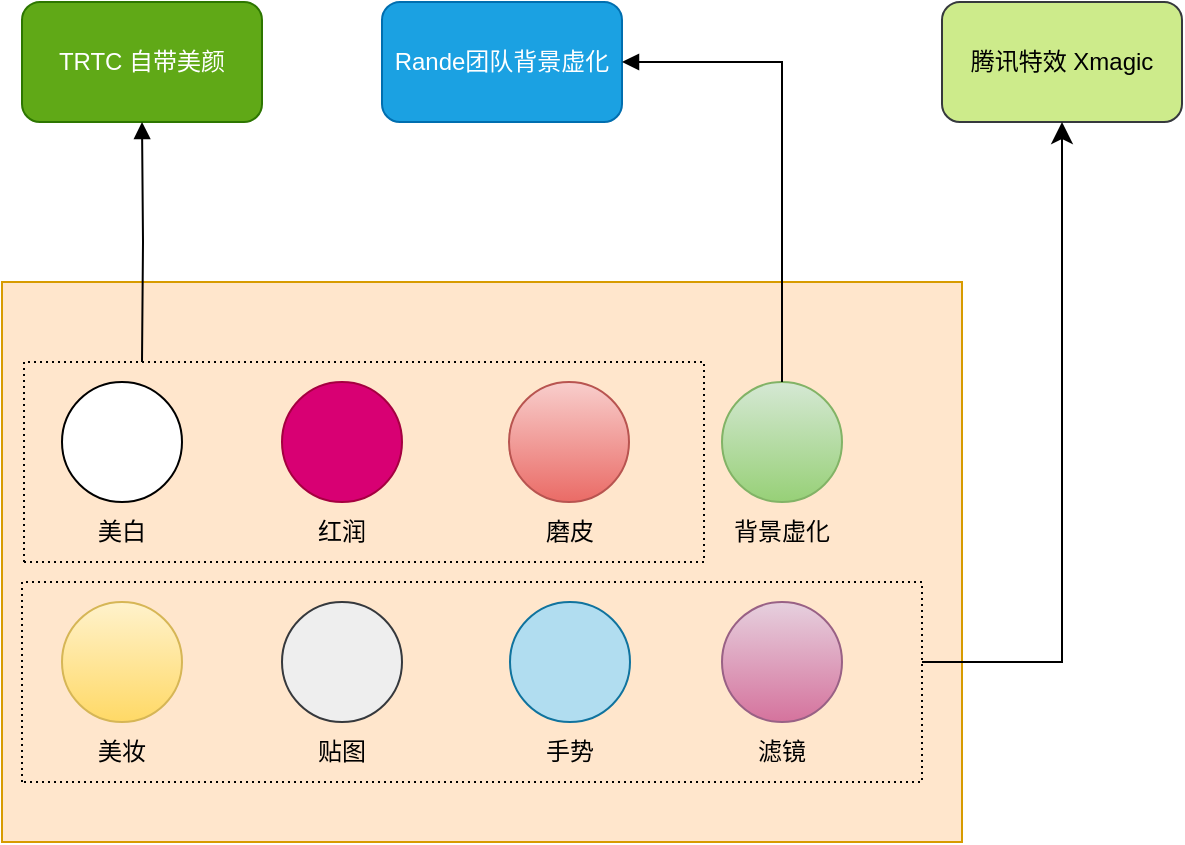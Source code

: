<mxfile version="22.1.11" type="github">
  <diagram name="第 1 页" id="NLF4BJmTsFg7JG5kzVSg">
    <mxGraphModel dx="2074" dy="1267" grid="1" gridSize="10" guides="1" tooltips="1" connect="1" arrows="1" fold="1" page="1" pageScale="1" pageWidth="827" pageHeight="1169" math="0" shadow="0">
      <root>
        <mxCell id="0" />
        <mxCell id="1" parent="0" />
        <mxCell id="nP2Zpq-_Xat4Pl3XBanM-1" value="" style="rounded=0;whiteSpace=wrap;html=1;fillColor=#ffe6cc;strokeColor=#d79b00;" vertex="1" parent="1">
          <mxGeometry x="80" y="230" width="480" height="280" as="geometry" />
        </mxCell>
        <mxCell id="nP2Zpq-_Xat4Pl3XBanM-2" value="" style="ellipse;whiteSpace=wrap;html=1;aspect=fixed;" vertex="1" parent="1">
          <mxGeometry x="110" y="280" width="60" height="60" as="geometry" />
        </mxCell>
        <mxCell id="nP2Zpq-_Xat4Pl3XBanM-4" value="" style="ellipse;whiteSpace=wrap;html=1;aspect=fixed;fillColor=#d80073;fontColor=#ffffff;strokeColor=#A50040;" vertex="1" parent="1">
          <mxGeometry x="220" y="280" width="60" height="60" as="geometry" />
        </mxCell>
        <mxCell id="nP2Zpq-_Xat4Pl3XBanM-5" value="" style="ellipse;whiteSpace=wrap;html=1;aspect=fixed;fillColor=#b1ddf0;strokeColor=#10739e;" vertex="1" parent="1">
          <mxGeometry x="334" y="390" width="60" height="60" as="geometry" />
        </mxCell>
        <mxCell id="nP2Zpq-_Xat4Pl3XBanM-6" value="" style="ellipse;whiteSpace=wrap;html=1;aspect=fixed;fillColor=#d5e8d4;gradientColor=#97d077;strokeColor=#82b366;" vertex="1" parent="1">
          <mxGeometry x="440" y="280" width="60" height="60" as="geometry" />
        </mxCell>
        <mxCell id="nP2Zpq-_Xat4Pl3XBanM-7" value="" style="ellipse;whiteSpace=wrap;html=1;aspect=fixed;fillColor=#fff2cc;gradientColor=#ffd966;strokeColor=#d6b656;" vertex="1" parent="1">
          <mxGeometry x="110" y="390" width="60" height="60" as="geometry" />
        </mxCell>
        <mxCell id="nP2Zpq-_Xat4Pl3XBanM-8" value="" style="ellipse;whiteSpace=wrap;html=1;aspect=fixed;fillColor=#eeeeee;strokeColor=#36393d;" vertex="1" parent="1">
          <mxGeometry x="220" y="390" width="60" height="60" as="geometry" />
        </mxCell>
        <mxCell id="nP2Zpq-_Xat4Pl3XBanM-9" value="" style="ellipse;whiteSpace=wrap;html=1;aspect=fixed;fillColor=#f8cecc;gradientColor=#ea6b66;strokeColor=#b85450;" vertex="1" parent="1">
          <mxGeometry x="333.5" y="280" width="60" height="60" as="geometry" />
        </mxCell>
        <mxCell id="nP2Zpq-_Xat4Pl3XBanM-10" value="" style="ellipse;whiteSpace=wrap;html=1;aspect=fixed;fillColor=#e6d0de;gradientColor=#d5739d;strokeColor=#996185;" vertex="1" parent="1">
          <mxGeometry x="440" y="390" width="60" height="60" as="geometry" />
        </mxCell>
        <mxCell id="nP2Zpq-_Xat4Pl3XBanM-12" value="TRTC 自带美颜" style="rounded=1;whiteSpace=wrap;html=1;fillColor=#60a917;fontColor=#ffffff;strokeColor=#2D7600;" vertex="1" parent="1">
          <mxGeometry x="90" y="90" width="120" height="60" as="geometry" />
        </mxCell>
        <mxCell id="nP2Zpq-_Xat4Pl3XBanM-13" value="Rande团队背景虚化" style="rounded=1;whiteSpace=wrap;html=1;fillColor=#1ba1e2;strokeColor=#006EAF;fontColor=#ffffff;" vertex="1" parent="1">
          <mxGeometry x="270" y="90" width="120" height="60" as="geometry" />
        </mxCell>
        <mxCell id="nP2Zpq-_Xat4Pl3XBanM-14" value="腾讯特效 Xmagic" style="rounded=1;whiteSpace=wrap;html=1;fillColor=#cdeb8b;strokeColor=#36393d;" vertex="1" parent="1">
          <mxGeometry x="550" y="90" width="120" height="60" as="geometry" />
        </mxCell>
        <mxCell id="nP2Zpq-_Xat4Pl3XBanM-17" value="" style="endArrow=none;html=1;rounded=0;dashed=1;dashPattern=1 2;" edge="1" parent="1">
          <mxGeometry relative="1" as="geometry">
            <mxPoint x="91" y="370" as="sourcePoint" />
            <mxPoint x="91" y="370" as="targetPoint" />
            <Array as="points">
              <mxPoint x="91" y="270" />
              <mxPoint x="431" y="270" />
              <mxPoint x="431" y="370" />
            </Array>
          </mxGeometry>
        </mxCell>
        <mxCell id="nP2Zpq-_Xat4Pl3XBanM-18" value="" style="resizable=0;html=1;whiteSpace=wrap;align=right;verticalAlign=bottom;" connectable="0" vertex="1" parent="nP2Zpq-_Xat4Pl3XBanM-17">
          <mxGeometry x="1" relative="1" as="geometry" />
        </mxCell>
        <mxCell id="nP2Zpq-_Xat4Pl3XBanM-21" value="" style="endArrow=none;html=1;rounded=0;dashed=1;dashPattern=1 2;" edge="1" parent="1">
          <mxGeometry relative="1" as="geometry">
            <mxPoint x="90" y="480" as="sourcePoint" />
            <mxPoint x="90" y="480" as="targetPoint" />
            <Array as="points">
              <mxPoint x="90" y="380" />
              <mxPoint x="540" y="380" />
              <mxPoint x="540" y="480" />
            </Array>
          </mxGeometry>
        </mxCell>
        <mxCell id="nP2Zpq-_Xat4Pl3XBanM-22" value="" style="resizable=0;html=1;whiteSpace=wrap;align=right;verticalAlign=bottom;" connectable="0" vertex="1" parent="nP2Zpq-_Xat4Pl3XBanM-21">
          <mxGeometry x="1" relative="1" as="geometry" />
        </mxCell>
        <mxCell id="nP2Zpq-_Xat4Pl3XBanM-23" value="" style="edgeStyle=segmentEdgeStyle;endArrow=classic;html=1;curved=0;rounded=0;endSize=8;startSize=8;" edge="1" parent="1">
          <mxGeometry width="50" height="50" relative="1" as="geometry">
            <mxPoint x="540" y="420" as="sourcePoint" />
            <mxPoint x="610" y="150" as="targetPoint" />
            <Array as="points">
              <mxPoint x="610" y="420" />
              <mxPoint x="610" y="230" />
            </Array>
          </mxGeometry>
        </mxCell>
        <mxCell id="nP2Zpq-_Xat4Pl3XBanM-24" value="" style="endArrow=block;endFill=1;html=1;edgeStyle=orthogonalEdgeStyle;align=left;verticalAlign=top;rounded=0;exitX=0.5;exitY=0;exitDx=0;exitDy=0;entryX=1;entryY=0.5;entryDx=0;entryDy=0;" edge="1" parent="1" source="nP2Zpq-_Xat4Pl3XBanM-6" target="nP2Zpq-_Xat4Pl3XBanM-13">
          <mxGeometry x="-1" relative="1" as="geometry">
            <mxPoint x="570" y="260" as="sourcePoint" />
            <mxPoint x="730" y="260" as="targetPoint" />
            <Array as="points">
              <mxPoint x="470" y="120" />
            </Array>
          </mxGeometry>
        </mxCell>
        <mxCell id="nP2Zpq-_Xat4Pl3XBanM-26" value="美白" style="text;html=1;strokeColor=none;fillColor=none;align=center;verticalAlign=middle;whiteSpace=wrap;rounded=0;" vertex="1" parent="1">
          <mxGeometry x="110" y="340" width="60" height="30" as="geometry" />
        </mxCell>
        <mxCell id="nP2Zpq-_Xat4Pl3XBanM-27" value="红润" style="text;html=1;strokeColor=none;fillColor=none;align=center;verticalAlign=middle;whiteSpace=wrap;rounded=0;" vertex="1" parent="1">
          <mxGeometry x="220" y="340" width="60" height="30" as="geometry" />
        </mxCell>
        <mxCell id="nP2Zpq-_Xat4Pl3XBanM-28" value="磨皮" style="text;html=1;strokeColor=none;fillColor=none;align=center;verticalAlign=middle;whiteSpace=wrap;rounded=0;" vertex="1" parent="1">
          <mxGeometry x="334" y="340" width="60" height="30" as="geometry" />
        </mxCell>
        <mxCell id="nP2Zpq-_Xat4Pl3XBanM-29" value="背景虚化" style="text;html=1;strokeColor=none;fillColor=none;align=center;verticalAlign=middle;whiteSpace=wrap;rounded=0;" vertex="1" parent="1">
          <mxGeometry x="440" y="340" width="60" height="30" as="geometry" />
        </mxCell>
        <mxCell id="nP2Zpq-_Xat4Pl3XBanM-30" value="美妆" style="text;html=1;strokeColor=none;fillColor=none;align=center;verticalAlign=middle;whiteSpace=wrap;rounded=0;" vertex="1" parent="1">
          <mxGeometry x="110" y="450" width="60" height="30" as="geometry" />
        </mxCell>
        <mxCell id="nP2Zpq-_Xat4Pl3XBanM-31" value="贴图" style="text;html=1;strokeColor=none;fillColor=none;align=center;verticalAlign=middle;whiteSpace=wrap;rounded=0;" vertex="1" parent="1">
          <mxGeometry x="220" y="450" width="60" height="30" as="geometry" />
        </mxCell>
        <mxCell id="nP2Zpq-_Xat4Pl3XBanM-32" value="手势" style="text;html=1;strokeColor=none;fillColor=none;align=center;verticalAlign=middle;whiteSpace=wrap;rounded=0;" vertex="1" parent="1">
          <mxGeometry x="334" y="450" width="60" height="30" as="geometry" />
        </mxCell>
        <mxCell id="nP2Zpq-_Xat4Pl3XBanM-33" value="滤镜" style="text;html=1;strokeColor=none;fillColor=none;align=center;verticalAlign=middle;whiteSpace=wrap;rounded=0;" vertex="1" parent="1">
          <mxGeometry x="440" y="450" width="60" height="30" as="geometry" />
        </mxCell>
        <mxCell id="nP2Zpq-_Xat4Pl3XBanM-34" value="" style="endArrow=block;endFill=1;html=1;edgeStyle=orthogonalEdgeStyle;align=left;verticalAlign=top;rounded=0;entryX=0.5;entryY=1;entryDx=0;entryDy=0;" edge="1" parent="1" target="nP2Zpq-_Xat4Pl3XBanM-12">
          <mxGeometry x="-1" relative="1" as="geometry">
            <mxPoint x="150" y="270" as="sourcePoint" />
            <mxPoint x="730" y="250" as="targetPoint" />
          </mxGeometry>
        </mxCell>
      </root>
    </mxGraphModel>
  </diagram>
</mxfile>
